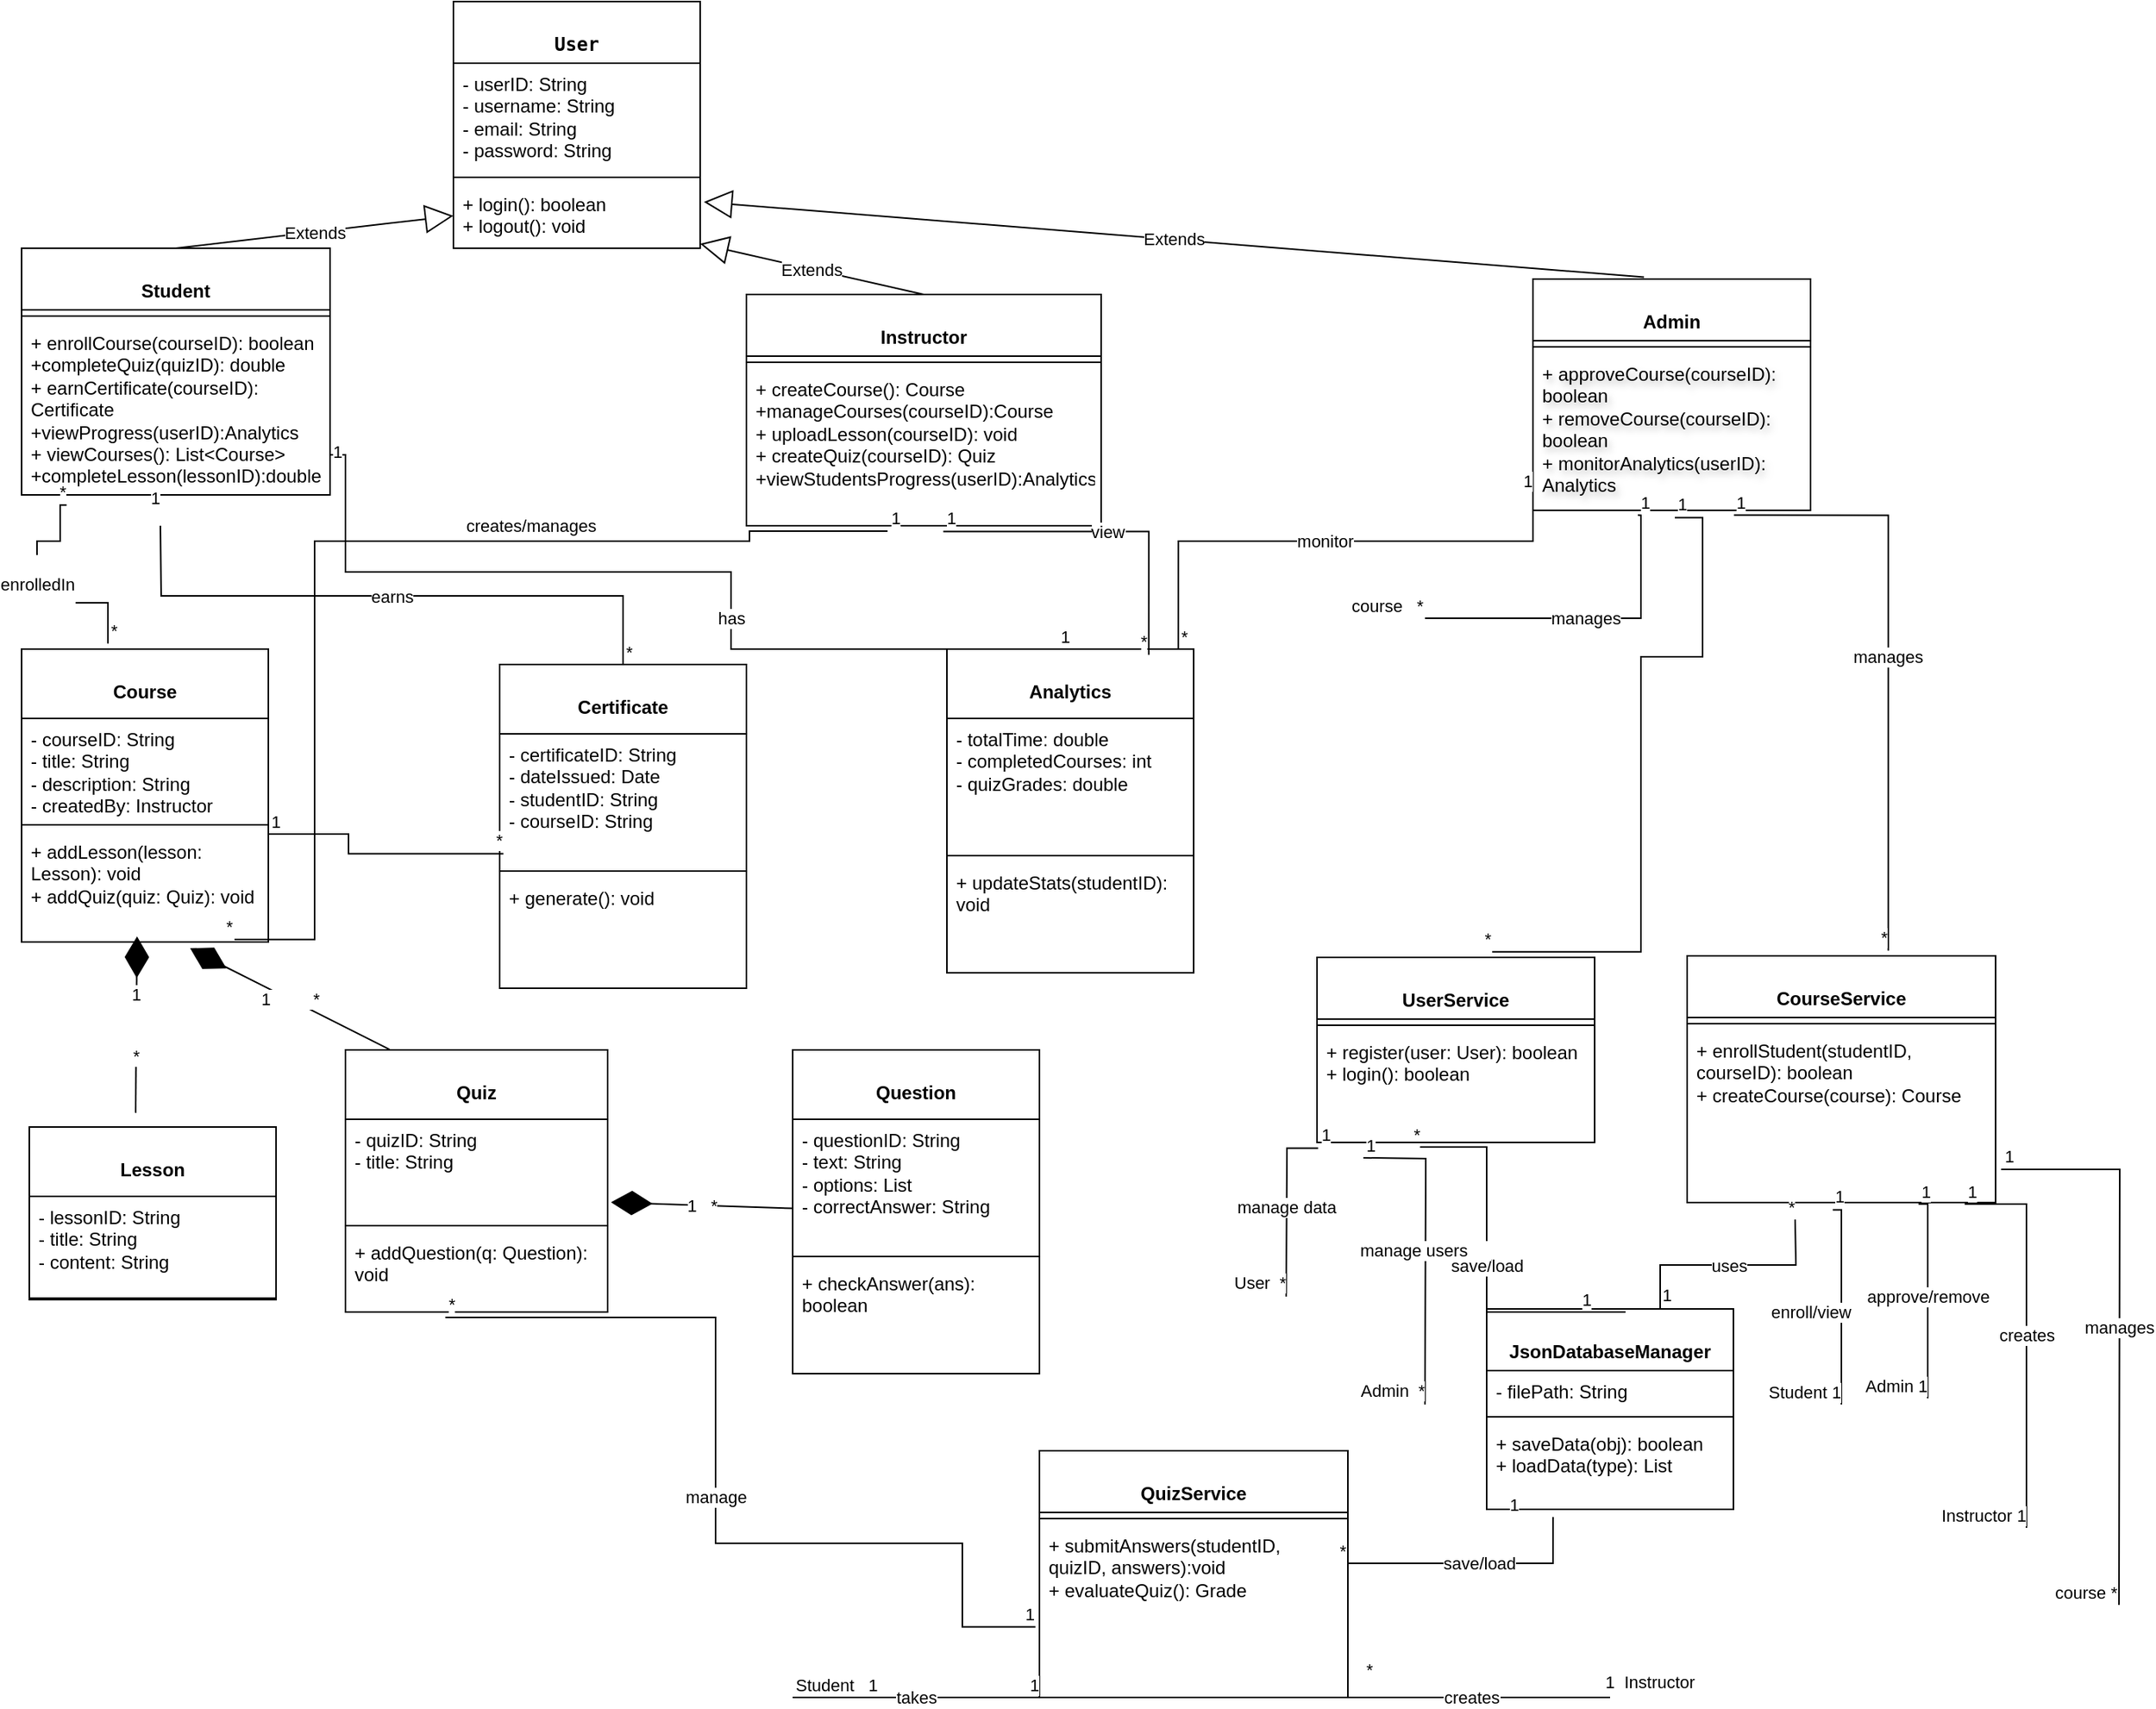 <mxfile version="28.2.8">
  <diagram name="Page-1" id="SUFtBZIPQR8RFvsKu8pR">
    <mxGraphModel dx="1273" dy="604" grid="1" gridSize="10" guides="1" tooltips="1" connect="1" arrows="1" fold="1" page="1" pageScale="1" pageWidth="850" pageHeight="1100" math="0" shadow="0">
      <root>
        <mxCell id="0" />
        <mxCell id="1" parent="0" />
        <mxCell id="BEhyHOdjvrXROv775JFh-1" value="&#xa; &lt;code data-end=&quot;900&quot; data-start=&quot;894&quot;&gt;User&lt;/code&gt;&#xa;&#xa;" style="swimlane;fontStyle=1;align=center;verticalAlign=top;childLayout=stackLayout;horizontal=1;startSize=40;horizontalStack=0;resizeParent=1;resizeParentMax=0;resizeLast=0;collapsible=1;marginBottom=0;whiteSpace=wrap;html=1;" parent="1" vertex="1">
          <mxGeometry x="310" width="160" height="160" as="geometry" />
        </mxCell>
        <mxCell id="BEhyHOdjvrXROv775JFh-2" value="- userID: String&#xa;- username: String&#xa;- email: String&#xa;- password: String" style="text;strokeColor=none;fillColor=none;align=left;verticalAlign=top;spacingLeft=4;spacingRight=4;overflow=hidden;rotatable=0;points=[[0,0.5],[1,0.5]];portConstraint=eastwest;whiteSpace=wrap;html=1;" parent="BEhyHOdjvrXROv775JFh-1" vertex="1">
          <mxGeometry y="40" width="160" height="70" as="geometry" />
        </mxCell>
        <mxCell id="BEhyHOdjvrXROv775JFh-3" value="" style="line;strokeWidth=1;fillColor=none;align=left;verticalAlign=middle;spacingTop=-1;spacingLeft=3;spacingRight=3;rotatable=0;labelPosition=right;points=[];portConstraint=eastwest;strokeColor=inherit;" parent="BEhyHOdjvrXROv775JFh-1" vertex="1">
          <mxGeometry y="110" width="160" height="8" as="geometry" />
        </mxCell>
        <mxCell id="BEhyHOdjvrXROv775JFh-4" value="+ login(): boolean&#xa;+ logout(): void" style="text;strokeColor=none;fillColor=none;align=left;verticalAlign=top;spacingLeft=4;spacingRight=4;overflow=hidden;rotatable=0;points=[[0,0.5],[1,0.5]];portConstraint=eastwest;whiteSpace=wrap;html=1;" parent="BEhyHOdjvrXROv775JFh-1" vertex="1">
          <mxGeometry y="118" width="160" height="42" as="geometry" />
        </mxCell>
        <mxCell id="BEhyHOdjvrXROv775JFh-5" value="&#xa;Student&#xa;&#xa;" style="swimlane;fontStyle=1;align=center;verticalAlign=top;childLayout=stackLayout;horizontal=1;startSize=40;horizontalStack=0;resizeParent=1;resizeParentMax=0;resizeLast=0;collapsible=1;marginBottom=0;whiteSpace=wrap;html=1;" parent="1" vertex="1">
          <mxGeometry x="30" y="160" width="200" height="160" as="geometry" />
        </mxCell>
        <mxCell id="BEhyHOdjvrXROv775JFh-7" value="" style="line;strokeWidth=1;fillColor=none;align=left;verticalAlign=middle;spacingTop=-1;spacingLeft=3;spacingRight=3;rotatable=0;labelPosition=right;points=[];portConstraint=eastwest;strokeColor=inherit;" parent="BEhyHOdjvrXROv775JFh-5" vertex="1">
          <mxGeometry y="40" width="200" height="8" as="geometry" />
        </mxCell>
        <mxCell id="BEhyHOdjvrXROv775JFh-8" value="+ enrollCourse(courseID): boolean&lt;br&gt;+completeQuiz(quizID):&amp;nbsp;double&lt;br&gt;+ earnCertificate(courseID): Certificate&lt;div&gt;+viewProgress(userID):Analytics&lt;/div&gt;&lt;div&gt;+ viewCourses(): List&amp;lt;Course&amp;gt;&lt;/div&gt;&lt;div&gt;+completeLesson(lessonID):double&lt;/div&gt;&lt;div&gt;&lt;br&gt;&lt;/div&gt;" style="text;strokeColor=none;fillColor=none;align=left;verticalAlign=top;spacingLeft=4;spacingRight=4;overflow=hidden;rotatable=0;points=[[0,0.5],[1,0.5]];portConstraint=eastwest;whiteSpace=wrap;html=1;" parent="BEhyHOdjvrXROv775JFh-5" vertex="1">
          <mxGeometry y="48" width="200" height="112" as="geometry" />
        </mxCell>
        <mxCell id="BEhyHOdjvrXROv775JFh-9" value="&#xa;Instructor&#xa;&#xa;" style="swimlane;fontStyle=1;align=center;verticalAlign=top;childLayout=stackLayout;horizontal=1;startSize=40;horizontalStack=0;resizeParent=1;resizeParentMax=0;resizeLast=0;collapsible=1;marginBottom=0;whiteSpace=wrap;html=1;" parent="1" vertex="1">
          <mxGeometry x="500" y="190" width="230" height="150" as="geometry" />
        </mxCell>
        <mxCell id="BEhyHOdjvrXROv775JFh-10" value="" style="line;strokeWidth=1;fillColor=none;align=left;verticalAlign=middle;spacingTop=-1;spacingLeft=3;spacingRight=3;rotatable=0;labelPosition=right;points=[];portConstraint=eastwest;strokeColor=inherit;" parent="BEhyHOdjvrXROv775JFh-9" vertex="1">
          <mxGeometry y="40" width="230" height="8" as="geometry" />
        </mxCell>
        <mxCell id="BEhyHOdjvrXROv775JFh-11" value="+ createCourse(): Course&lt;div&gt;+manageCourses(courseID):Course&lt;br&gt;+ uploadLesson(courseID): void&lt;br&gt;+ createQuiz(courseID): Quiz&lt;/div&gt;&lt;div&gt;+viewStudentsProgress(userID):Analytics&lt;/div&gt;" style="text;strokeColor=none;fillColor=none;align=left;verticalAlign=top;spacingLeft=4;spacingRight=4;overflow=hidden;rotatable=0;points=[[0,0.5],[1,0.5]];portConstraint=eastwest;whiteSpace=wrap;html=1;" parent="BEhyHOdjvrXROv775JFh-9" vertex="1">
          <mxGeometry y="48" width="230" height="102" as="geometry" />
        </mxCell>
        <mxCell id="BEhyHOdjvrXROv775JFh-12" value="&#xa;&lt;strong data-end=&quot;1748&quot; data-start=&quot;1739&quot;&gt;Admin&lt;/strong&gt; &#xa;&#xa;" style="swimlane;fontStyle=1;align=center;verticalAlign=top;childLayout=stackLayout;horizontal=1;startSize=40;horizontalStack=0;resizeParent=1;resizeParentMax=0;resizeLast=0;collapsible=1;marginBottom=0;whiteSpace=wrap;html=1;" parent="1" vertex="1">
          <mxGeometry x="1010" y="180" width="180" height="150" as="geometry" />
        </mxCell>
        <mxCell id="BEhyHOdjvrXROv775JFh-13" value="" style="line;strokeWidth=1;fillColor=none;align=left;verticalAlign=middle;spacingTop=-1;spacingLeft=3;spacingRight=3;rotatable=0;labelPosition=right;points=[];portConstraint=eastwest;strokeColor=inherit;" parent="BEhyHOdjvrXROv775JFh-12" vertex="1">
          <mxGeometry y="40" width="180" height="8" as="geometry" />
        </mxCell>
        <mxCell id="BEhyHOdjvrXROv775JFh-14" value="+ approveCourse(courseID): boolean&lt;br&gt;+ removeCourse(courseID): boolean&lt;br&gt;+ monitorAnalytics(userID): Analytics" style="text;strokeColor=none;fillColor=none;align=left;verticalAlign=top;spacingLeft=4;spacingRight=4;overflow=hidden;rotatable=0;points=[[0,0.5],[1,0.5]];portConstraint=eastwest;whiteSpace=wrap;html=1;textShadow=1;" parent="BEhyHOdjvrXROv775JFh-12" vertex="1">
          <mxGeometry y="48" width="180" height="102" as="geometry" />
        </mxCell>
        <mxCell id="BEhyHOdjvrXROv775JFh-18" value="Extends" style="endArrow=block;endSize=16;endFill=0;html=1;rounded=0;exitX=0.5;exitY=0;exitDx=0;exitDy=0;" parent="1" source="BEhyHOdjvrXROv775JFh-9" target="BEhyHOdjvrXROv775JFh-4" edge="1">
          <mxGeometry width="160" relative="1" as="geometry">
            <mxPoint x="350" y="160" as="sourcePoint" />
            <mxPoint x="510" y="160" as="targetPoint" />
          </mxGeometry>
        </mxCell>
        <mxCell id="BEhyHOdjvrXROv775JFh-19" value="Extends" style="endArrow=block;endSize=16;endFill=0;html=1;rounded=0;exitX=0.5;exitY=0;exitDx=0;exitDy=0;entryX=0;entryY=0.5;entryDx=0;entryDy=0;" parent="1" source="BEhyHOdjvrXROv775JFh-5" target="BEhyHOdjvrXROv775JFh-4" edge="1">
          <mxGeometry width="160" relative="1" as="geometry">
            <mxPoint x="300" y="160" as="sourcePoint" />
            <mxPoint x="510" y="160" as="targetPoint" />
          </mxGeometry>
        </mxCell>
        <mxCell id="BEhyHOdjvrXROv775JFh-20" value="Extends" style="endArrow=block;endSize=16;endFill=0;html=1;rounded=0;exitX=0.4;exitY=-0.008;exitDx=0;exitDy=0;entryX=1.015;entryY=0.286;entryDx=0;entryDy=0;exitPerimeter=0;entryPerimeter=0;" parent="1" source="BEhyHOdjvrXROv775JFh-12" target="BEhyHOdjvrXROv775JFh-4" edge="1">
          <mxGeometry width="160" relative="1" as="geometry">
            <mxPoint x="620" y="141" as="sourcePoint" />
            <mxPoint x="820" y="80" as="targetPoint" />
          </mxGeometry>
        </mxCell>
        <mxCell id="duNM0amBd0lUPRHlCmIs-1" value="&#xa;Course&#xa;&#xa;" style="swimlane;fontStyle=1;align=center;verticalAlign=top;childLayout=stackLayout;horizontal=1;startSize=45;horizontalStack=0;resizeParent=1;resizeParentMax=0;resizeLast=0;collapsible=1;marginBottom=0;whiteSpace=wrap;html=1;" parent="1" vertex="1">
          <mxGeometry x="30" y="420" width="160" height="190" as="geometry" />
        </mxCell>
        <mxCell id="duNM0amBd0lUPRHlCmIs-2" value="- courseID: String&#xa;- title: String&#xa;- description: String&#xa;- createdBy: Instructor" style="text;strokeColor=none;fillColor=none;align=left;verticalAlign=top;spacingLeft=4;spacingRight=4;overflow=hidden;rotatable=0;points=[[0,0.5],[1,0.5]];portConstraint=eastwest;whiteSpace=wrap;html=1;" parent="duNM0amBd0lUPRHlCmIs-1" vertex="1">
          <mxGeometry y="45" width="160" height="65" as="geometry" />
        </mxCell>
        <mxCell id="duNM0amBd0lUPRHlCmIs-3" value="" style="line;strokeWidth=1;fillColor=none;align=left;verticalAlign=middle;spacingTop=-1;spacingLeft=3;spacingRight=3;rotatable=0;labelPosition=right;points=[];portConstraint=eastwest;strokeColor=inherit;" parent="duNM0amBd0lUPRHlCmIs-1" vertex="1">
          <mxGeometry y="110" width="160" height="8" as="geometry" />
        </mxCell>
        <mxCell id="duNM0amBd0lUPRHlCmIs-4" value="+ addLesson(lesson: Lesson): void&#xa;+ addQuiz(quiz: Quiz): void" style="text;strokeColor=none;fillColor=none;align=left;verticalAlign=top;spacingLeft=4;spacingRight=4;overflow=hidden;rotatable=0;points=[[0,0.5],[1,0.5]];portConstraint=eastwest;whiteSpace=wrap;html=1;" parent="duNM0amBd0lUPRHlCmIs-1" vertex="1">
          <mxGeometry y="118" width="160" height="72" as="geometry" />
        </mxCell>
        <mxCell id="duNM0amBd0lUPRHlCmIs-5" value="&#xa;Lesson&#xa;&#xa;" style="swimlane;fontStyle=1;align=center;verticalAlign=top;childLayout=stackLayout;horizontal=1;startSize=45;horizontalStack=0;resizeParent=1;resizeParentMax=0;resizeLast=0;collapsible=1;marginBottom=0;whiteSpace=wrap;html=1;" parent="1" vertex="1">
          <mxGeometry x="35" y="730" width="160" height="112" as="geometry" />
        </mxCell>
        <mxCell id="duNM0amBd0lUPRHlCmIs-6" value="- lessonID: String&#xa;- title: String&#xa;- content: String" style="text;strokeColor=none;fillColor=none;align=left;verticalAlign=top;spacingLeft=4;spacingRight=4;overflow=hidden;rotatable=0;points=[[0,0.5],[1,0.5]];portConstraint=eastwest;whiteSpace=wrap;html=1;" parent="duNM0amBd0lUPRHlCmIs-5" vertex="1">
          <mxGeometry y="45" width="160" height="65" as="geometry" />
        </mxCell>
        <mxCell id="duNM0amBd0lUPRHlCmIs-7" value="" style="line;strokeWidth=1;fillColor=none;align=left;verticalAlign=middle;spacingTop=-1;spacingLeft=3;spacingRight=3;rotatable=0;labelPosition=right;points=[];portConstraint=eastwest;strokeColor=inherit;" parent="duNM0amBd0lUPRHlCmIs-5" vertex="1">
          <mxGeometry y="110" width="160" height="2" as="geometry" />
        </mxCell>
        <mxCell id="duNM0amBd0lUPRHlCmIs-9" value="&#xa;Quiz&#xa;&#xa;" style="swimlane;fontStyle=1;align=center;verticalAlign=top;childLayout=stackLayout;horizontal=1;startSize=45;horizontalStack=0;resizeParent=1;resizeParentMax=0;resizeLast=0;collapsible=1;marginBottom=0;whiteSpace=wrap;html=1;" parent="1" vertex="1">
          <mxGeometry x="240" y="680" width="170" height="170" as="geometry" />
        </mxCell>
        <mxCell id="duNM0amBd0lUPRHlCmIs-10" value="- quizID: String&#xa;- title: String" style="text;strokeColor=none;fillColor=none;align=left;verticalAlign=top;spacingLeft=4;spacingRight=4;overflow=hidden;rotatable=0;points=[[0,0.5],[1,0.5]];portConstraint=eastwest;whiteSpace=wrap;html=1;" parent="duNM0amBd0lUPRHlCmIs-9" vertex="1">
          <mxGeometry y="45" width="170" height="65" as="geometry" />
        </mxCell>
        <mxCell id="duNM0amBd0lUPRHlCmIs-11" value="" style="line;strokeWidth=1;fillColor=none;align=left;verticalAlign=middle;spacingTop=-1;spacingLeft=3;spacingRight=3;rotatable=0;labelPosition=right;points=[];portConstraint=eastwest;strokeColor=inherit;" parent="duNM0amBd0lUPRHlCmIs-9" vertex="1">
          <mxGeometry y="110" width="170" height="8" as="geometry" />
        </mxCell>
        <mxCell id="duNM0amBd0lUPRHlCmIs-12" value="+ addQuestion(q: Question): void" style="text;strokeColor=none;fillColor=none;align=left;verticalAlign=top;spacingLeft=4;spacingRight=4;overflow=hidden;rotatable=0;points=[[0,0.5],[1,0.5]];portConstraint=eastwest;whiteSpace=wrap;html=1;" parent="duNM0amBd0lUPRHlCmIs-9" vertex="1">
          <mxGeometry y="118" width="170" height="52" as="geometry" />
        </mxCell>
        <mxCell id="duNM0amBd0lUPRHlCmIs-13" value="&#xa;Question&#xa;&#xa;" style="swimlane;fontStyle=1;align=center;verticalAlign=top;childLayout=stackLayout;horizontal=1;startSize=45;horizontalStack=0;resizeParent=1;resizeParentMax=0;resizeLast=0;collapsible=1;marginBottom=0;whiteSpace=wrap;html=1;" parent="1" vertex="1">
          <mxGeometry x="530" y="680" width="160" height="210" as="geometry" />
        </mxCell>
        <mxCell id="duNM0amBd0lUPRHlCmIs-14" value="- questionID: String&#xa;- text: String&#xa;- options: List&lt;String&gt;&#xa;- correctAnswer: String" style="text;strokeColor=none;fillColor=none;align=left;verticalAlign=top;spacingLeft=4;spacingRight=4;overflow=hidden;rotatable=0;points=[[0,0.5],[1,0.5]];portConstraint=eastwest;whiteSpace=wrap;html=1;" parent="duNM0amBd0lUPRHlCmIs-13" vertex="1">
          <mxGeometry y="45" width="160" height="85" as="geometry" />
        </mxCell>
        <mxCell id="duNM0amBd0lUPRHlCmIs-15" value="" style="line;strokeWidth=1;fillColor=none;align=left;verticalAlign=middle;spacingTop=-1;spacingLeft=3;spacingRight=3;rotatable=0;labelPosition=right;points=[];portConstraint=eastwest;strokeColor=inherit;" parent="duNM0amBd0lUPRHlCmIs-13" vertex="1">
          <mxGeometry y="130" width="160" height="8" as="geometry" />
        </mxCell>
        <mxCell id="duNM0amBd0lUPRHlCmIs-16" value="+ checkAnswer(ans): boolean" style="text;strokeColor=none;fillColor=none;align=left;verticalAlign=top;spacingLeft=4;spacingRight=4;overflow=hidden;rotatable=0;points=[[0,0.5],[1,0.5]];portConstraint=eastwest;whiteSpace=wrap;html=1;" parent="duNM0amBd0lUPRHlCmIs-13" vertex="1">
          <mxGeometry y="138" width="160" height="72" as="geometry" />
        </mxCell>
        <mxCell id="duNM0amBd0lUPRHlCmIs-17" value="&#xa;Certificate&#xa;&#xa;" style="swimlane;fontStyle=1;align=center;verticalAlign=top;childLayout=stackLayout;horizontal=1;startSize=45;horizontalStack=0;resizeParent=1;resizeParentMax=0;resizeLast=0;collapsible=1;marginBottom=0;whiteSpace=wrap;html=1;" parent="1" vertex="1">
          <mxGeometry x="340" y="430" width="160" height="210" as="geometry" />
        </mxCell>
        <mxCell id="duNM0amBd0lUPRHlCmIs-18" value="- certificateID: String&#xa;- dateIssued: Date&#xa;- studentID: String&#xa;- courseID: String" style="text;strokeColor=none;fillColor=none;align=left;verticalAlign=top;spacingLeft=4;spacingRight=4;overflow=hidden;rotatable=0;points=[[0,0.5],[1,0.5]];portConstraint=eastwest;whiteSpace=wrap;html=1;" parent="duNM0amBd0lUPRHlCmIs-17" vertex="1">
          <mxGeometry y="45" width="160" height="85" as="geometry" />
        </mxCell>
        <mxCell id="duNM0amBd0lUPRHlCmIs-19" value="" style="line;strokeWidth=1;fillColor=none;align=left;verticalAlign=middle;spacingTop=-1;spacingLeft=3;spacingRight=3;rotatable=0;labelPosition=right;points=[];portConstraint=eastwest;strokeColor=inherit;" parent="duNM0amBd0lUPRHlCmIs-17" vertex="1">
          <mxGeometry y="130" width="160" height="8" as="geometry" />
        </mxCell>
        <mxCell id="duNM0amBd0lUPRHlCmIs-20" value="+ generate(): void" style="text;strokeColor=none;fillColor=none;align=left;verticalAlign=top;spacingLeft=4;spacingRight=4;overflow=hidden;rotatable=0;points=[[0,0.5],[1,0.5]];portConstraint=eastwest;whiteSpace=wrap;html=1;" parent="duNM0amBd0lUPRHlCmIs-17" vertex="1">
          <mxGeometry y="138" width="160" height="72" as="geometry" />
        </mxCell>
        <mxCell id="duNM0amBd0lUPRHlCmIs-21" value="&#xa;Analytics&#xa;&#xa;" style="swimlane;fontStyle=1;align=center;verticalAlign=top;childLayout=stackLayout;horizontal=1;startSize=45;horizontalStack=0;resizeParent=1;resizeParentMax=0;resizeLast=0;collapsible=1;marginBottom=0;whiteSpace=wrap;html=1;" parent="1" vertex="1">
          <mxGeometry x="630" y="420" width="160" height="210" as="geometry" />
        </mxCell>
        <mxCell id="duNM0amBd0lUPRHlCmIs-22" value="- totalTime: double&lt;br&gt;- completedCourses: int&lt;br&gt;- quizGrades: double&lt;div&gt;&lt;br&gt;&lt;/div&gt;" style="text;strokeColor=none;fillColor=none;align=left;verticalAlign=top;spacingLeft=4;spacingRight=4;overflow=hidden;rotatable=0;points=[[0,0.5],[1,0.5]];portConstraint=eastwest;whiteSpace=wrap;html=1;" parent="duNM0amBd0lUPRHlCmIs-21" vertex="1">
          <mxGeometry y="45" width="160" height="85" as="geometry" />
        </mxCell>
        <mxCell id="duNM0amBd0lUPRHlCmIs-23" value="" style="line;strokeWidth=1;fillColor=none;align=left;verticalAlign=middle;spacingTop=-1;spacingLeft=3;spacingRight=3;rotatable=0;labelPosition=right;points=[];portConstraint=eastwest;strokeColor=inherit;" parent="duNM0amBd0lUPRHlCmIs-21" vertex="1">
          <mxGeometry y="130" width="160" height="8" as="geometry" />
        </mxCell>
        <mxCell id="duNM0amBd0lUPRHlCmIs-24" value="&lt;div&gt;+ updateStats(studentID): void&lt;/div&gt;&lt;div&gt;&lt;br&gt;&lt;/div&gt;" style="text;strokeColor=none;fillColor=none;align=left;verticalAlign=top;spacingLeft=4;spacingRight=4;overflow=hidden;rotatable=0;points=[[0,0.5],[1,0.5]];portConstraint=eastwest;whiteSpace=wrap;html=1;" parent="duNM0amBd0lUPRHlCmIs-21" vertex="1">
          <mxGeometry y="138" width="160" height="72" as="geometry" />
        </mxCell>
        <mxCell id="duNM0amBd0lUPRHlCmIs-25" value="&#xa;enrolledIn&#xa;&#xa;" style="endArrow=none;html=1;edgeStyle=orthogonalEdgeStyle;rounded=0;exitX=0.35;exitY=-0.019;exitDx=0;exitDy=0;exitPerimeter=0;entryX=0.146;entryY=1.059;entryDx=0;entryDy=0;entryPerimeter=0;" parent="1" source="duNM0amBd0lUPRHlCmIs-1" target="BEhyHOdjvrXROv775JFh-8" edge="1">
          <mxGeometry relative="1" as="geometry">
            <mxPoint x="80" y="380" as="sourcePoint" />
            <mxPoint x="90" y="350" as="targetPoint" />
            <Array as="points">
              <mxPoint x="86" y="390" />
              <mxPoint x="40" y="390" />
              <mxPoint x="40" y="350" />
              <mxPoint x="55" y="350" />
            </Array>
          </mxGeometry>
        </mxCell>
        <mxCell id="duNM0amBd0lUPRHlCmIs-26" value="*" style="edgeLabel;resizable=0;html=1;align=left;verticalAlign=bottom;" parent="duNM0amBd0lUPRHlCmIs-25" connectable="0" vertex="1">
          <mxGeometry x="-1" relative="1" as="geometry" />
        </mxCell>
        <mxCell id="duNM0amBd0lUPRHlCmIs-27" value="*" style="edgeLabel;resizable=0;html=1;align=right;verticalAlign=bottom;" parent="duNM0amBd0lUPRHlCmIs-25" connectable="0" vertex="1">
          <mxGeometry x="1" relative="1" as="geometry" />
        </mxCell>
        <mxCell id="duNM0amBd0lUPRHlCmIs-28" value="earns" style="endArrow=none;html=1;edgeStyle=orthogonalEdgeStyle;rounded=0;exitX=0.5;exitY=0;exitDx=0;exitDy=0;" parent="1" source="duNM0amBd0lUPRHlCmIs-17" edge="1">
          <mxGeometry relative="1" as="geometry">
            <mxPoint x="280" y="400" as="sourcePoint" />
            <mxPoint x="120" y="340" as="targetPoint" />
          </mxGeometry>
        </mxCell>
        <mxCell id="duNM0amBd0lUPRHlCmIs-29" value="*" style="edgeLabel;resizable=0;html=1;align=left;verticalAlign=bottom;" parent="duNM0amBd0lUPRHlCmIs-28" connectable="0" vertex="1">
          <mxGeometry x="-1" relative="1" as="geometry" />
        </mxCell>
        <mxCell id="duNM0amBd0lUPRHlCmIs-30" value="1" style="edgeLabel;resizable=0;html=1;align=right;verticalAlign=bottom;" parent="duNM0amBd0lUPRHlCmIs-28" connectable="0" vertex="1">
          <mxGeometry x="1" relative="1" as="geometry">
            <mxPoint y="-10" as="offset" />
          </mxGeometry>
        </mxCell>
        <mxCell id="duNM0amBd0lUPRHlCmIs-31" value="has" style="endArrow=none;html=1;edgeStyle=orthogonalEdgeStyle;rounded=0;exitX=1;exitY=0.5;exitDx=0;exitDy=0;entryX=0.5;entryY=0;entryDx=0;entryDy=0;" parent="1" source="BEhyHOdjvrXROv775JFh-8" target="duNM0amBd0lUPRHlCmIs-21" edge="1">
          <mxGeometry x="0.246" relative="1" as="geometry">
            <mxPoint x="450" y="390" as="sourcePoint" />
            <mxPoint x="590" y="430" as="targetPoint" />
            <Array as="points">
              <mxPoint x="240" y="294" />
              <mxPoint x="240" y="370" />
              <mxPoint x="490" y="370" />
              <mxPoint x="490" y="420" />
            </Array>
            <mxPoint as="offset" />
          </mxGeometry>
        </mxCell>
        <mxCell id="duNM0amBd0lUPRHlCmIs-32" value="1" style="edgeLabel;resizable=0;html=1;align=left;verticalAlign=bottom;" parent="duNM0amBd0lUPRHlCmIs-31" connectable="0" vertex="1">
          <mxGeometry x="-1" relative="1" as="geometry">
            <mxPoint y="36" as="offset" />
          </mxGeometry>
        </mxCell>
        <mxCell id="duNM0amBd0lUPRHlCmIs-33" value="1" style="edgeLabel;resizable=0;html=1;align=right;verticalAlign=bottom;" parent="duNM0amBd0lUPRHlCmIs-31" connectable="0" vertex="1">
          <mxGeometry x="1" relative="1" as="geometry" />
        </mxCell>
        <mxCell id="duNM0amBd0lUPRHlCmIs-34" value="" style="endArrow=none;html=1;edgeStyle=orthogonalEdgeStyle;rounded=0;entryX=0.015;entryY=0.915;entryDx=0;entryDy=0;entryPerimeter=0;" parent="1" target="duNM0amBd0lUPRHlCmIs-18" edge="1">
          <mxGeometry relative="1" as="geometry">
            <mxPoint x="190" y="540" as="sourcePoint" />
            <mxPoint x="220" y="540" as="targetPoint" />
            <Array as="points">
              <mxPoint x="242" y="540" />
            </Array>
          </mxGeometry>
        </mxCell>
        <mxCell id="duNM0amBd0lUPRHlCmIs-35" value="1" style="edgeLabel;resizable=0;html=1;align=left;verticalAlign=bottom;" parent="duNM0amBd0lUPRHlCmIs-34" connectable="0" vertex="1">
          <mxGeometry x="-1" relative="1" as="geometry" />
        </mxCell>
        <mxCell id="duNM0amBd0lUPRHlCmIs-36" value="*" style="edgeLabel;resizable=0;html=1;align=right;verticalAlign=bottom;" parent="duNM0amBd0lUPRHlCmIs-34" connectable="0" vertex="1">
          <mxGeometry x="1" relative="1" as="geometry" />
        </mxCell>
        <mxCell id="duNM0amBd0lUPRHlCmIs-37" value="creates/manages" style="endArrow=none;html=1;edgeStyle=orthogonalEdgeStyle;rounded=0;exitX=0.398;exitY=1.034;exitDx=0;exitDy=0;exitPerimeter=0;entryX=0.863;entryY=0.978;entryDx=0;entryDy=0;entryPerimeter=0;" parent="1" source="BEhyHOdjvrXROv775JFh-11" target="duNM0amBd0lUPRHlCmIs-4" edge="1">
          <mxGeometry x="-0.308" y="-10" relative="1" as="geometry">
            <mxPoint x="450" y="410" as="sourcePoint" />
            <mxPoint x="150" y="620" as="targetPoint" />
            <Array as="points">
              <mxPoint x="502" y="350" />
              <mxPoint x="220" y="350" />
              <mxPoint x="220" y="608" />
            </Array>
            <mxPoint as="offset" />
          </mxGeometry>
        </mxCell>
        <mxCell id="duNM0amBd0lUPRHlCmIs-38" value="1" style="edgeLabel;resizable=0;html=1;align=left;verticalAlign=bottom;" parent="duNM0amBd0lUPRHlCmIs-37" connectable="0" vertex="1">
          <mxGeometry x="-1" relative="1" as="geometry" />
        </mxCell>
        <mxCell id="duNM0amBd0lUPRHlCmIs-39" value="*" style="edgeLabel;resizable=0;html=1;align=right;verticalAlign=bottom;" parent="duNM0amBd0lUPRHlCmIs-37" connectable="0" vertex="1">
          <mxGeometry x="1" relative="1" as="geometry" />
        </mxCell>
        <mxCell id="duNM0amBd0lUPRHlCmIs-46" value="1&lt;div&gt;&lt;br&gt;&lt;/div&gt;&lt;div&gt;&lt;br&gt;&lt;/div&gt;&lt;div&gt;*&lt;/div&gt;" style="endArrow=diamondThin;endFill=1;endSize=24;html=1;rounded=0;exitX=0.431;exitY=-0.027;exitDx=0;exitDy=0;exitPerimeter=0;entryX=0.468;entryY=1.033;entryDx=0;entryDy=0;entryPerimeter=0;" parent="1" edge="1">
          <mxGeometry width="160" relative="1" as="geometry">
            <mxPoint x="103.96" y="720.814" as="sourcePoint" />
            <mxPoint x="104.88" y="606.376" as="targetPoint" />
          </mxGeometry>
        </mxCell>
        <mxCell id="duNM0amBd0lUPRHlCmIs-47" value="1&amp;nbsp; &amp;nbsp; &amp;nbsp; &amp;nbsp; &amp;nbsp;*" style="endArrow=diamondThin;endFill=1;endSize=24;html=1;rounded=0;exitX=0.168;exitY=-0.002;exitDx=0;exitDy=0;exitPerimeter=0;entryX=0.683;entryY=1.056;entryDx=0;entryDy=0;entryPerimeter=0;" parent="1" source="duNM0amBd0lUPRHlCmIs-9" target="duNM0amBd0lUPRHlCmIs-4" edge="1">
          <mxGeometry width="160" relative="1" as="geometry">
            <mxPoint x="200" y="685" as="sourcePoint" />
            <mxPoint x="140" y="620" as="targetPoint" />
            <Array as="points">
              <mxPoint x="150" y="620" />
            </Array>
          </mxGeometry>
        </mxCell>
        <mxCell id="duNM0amBd0lUPRHlCmIs-48" value="1&amp;nbsp; &amp;nbsp;*" style="endArrow=diamondThin;endFill=1;endSize=24;html=1;rounded=0;exitX=-0.002;exitY=0.68;exitDx=0;exitDy=0;exitPerimeter=0;entryX=1.013;entryY=0.828;entryDx=0;entryDy=0;entryPerimeter=0;" parent="1" source="duNM0amBd0lUPRHlCmIs-14" target="duNM0amBd0lUPRHlCmIs-10" edge="1">
          <mxGeometry width="160" relative="1" as="geometry">
            <mxPoint x="548" y="786" as="sourcePoint" />
            <mxPoint x="430" y="720" as="targetPoint" />
            <Array as="points" />
          </mxGeometry>
        </mxCell>
        <mxCell id="duNM0amBd0lUPRHlCmIs-50" value="&#xa;JsonDatabaseManager&#xa;&#xa;" style="swimlane;fontStyle=1;align=center;verticalAlign=top;childLayout=stackLayout;horizontal=1;startSize=40;horizontalStack=0;resizeParent=1;resizeParentMax=0;resizeLast=0;collapsible=1;marginBottom=0;whiteSpace=wrap;html=1;" parent="1" vertex="1">
          <mxGeometry x="980" y="848" width="160" height="130" as="geometry" />
        </mxCell>
        <mxCell id="duNM0amBd0lUPRHlCmIs-99" value="save/load" style="endArrow=none;html=1;edgeStyle=orthogonalEdgeStyle;rounded=0;entryX=0.371;entryY=1.042;entryDx=0;entryDy=0;entryPerimeter=0;" parent="duNM0amBd0lUPRHlCmIs-50" target="duNM0amBd0lUPRHlCmIs-57" edge="1">
          <mxGeometry relative="1" as="geometry">
            <mxPoint x="90" y="2" as="sourcePoint" />
            <mxPoint x="250" y="2" as="targetPoint" />
            <Array as="points">
              <mxPoint y="2" />
              <mxPoint y="-105" />
            </Array>
          </mxGeometry>
        </mxCell>
        <mxCell id="duNM0amBd0lUPRHlCmIs-100" value="1" style="edgeLabel;resizable=0;html=1;align=left;verticalAlign=bottom;" parent="duNM0amBd0lUPRHlCmIs-99" connectable="0" vertex="1">
          <mxGeometry x="-1" relative="1" as="geometry">
            <mxPoint x="-30" as="offset" />
          </mxGeometry>
        </mxCell>
        <mxCell id="duNM0amBd0lUPRHlCmIs-101" value="*" style="edgeLabel;resizable=0;html=1;align=right;verticalAlign=bottom;" parent="duNM0amBd0lUPRHlCmIs-99" connectable="0" vertex="1">
          <mxGeometry x="1" relative="1" as="geometry" />
        </mxCell>
        <mxCell id="duNM0amBd0lUPRHlCmIs-51" value="- filePath: String" style="text;strokeColor=none;fillColor=none;align=left;verticalAlign=top;spacingLeft=4;spacingRight=4;overflow=hidden;rotatable=0;points=[[0,0.5],[1,0.5]];portConstraint=eastwest;whiteSpace=wrap;html=1;" parent="duNM0amBd0lUPRHlCmIs-50" vertex="1">
          <mxGeometry y="40" width="160" height="26" as="geometry" />
        </mxCell>
        <mxCell id="duNM0amBd0lUPRHlCmIs-52" value="" style="line;strokeWidth=1;fillColor=none;align=left;verticalAlign=middle;spacingTop=-1;spacingLeft=3;spacingRight=3;rotatable=0;labelPosition=right;points=[];portConstraint=eastwest;strokeColor=inherit;" parent="duNM0amBd0lUPRHlCmIs-50" vertex="1">
          <mxGeometry y="66" width="160" height="8" as="geometry" />
        </mxCell>
        <mxCell id="duNM0amBd0lUPRHlCmIs-53" value="+ saveData(obj): boolean&#xa;+ loadData(type): List" style="text;strokeColor=none;fillColor=none;align=left;verticalAlign=top;spacingLeft=4;spacingRight=4;overflow=hidden;rotatable=0;points=[[0,0.5],[1,0.5]];portConstraint=eastwest;whiteSpace=wrap;html=1;" parent="duNM0amBd0lUPRHlCmIs-50" vertex="1">
          <mxGeometry y="74" width="160" height="56" as="geometry" />
        </mxCell>
        <mxCell id="duNM0amBd0lUPRHlCmIs-54" value="&#xa;UserService&#xa;&#xa;" style="swimlane;fontStyle=1;align=center;verticalAlign=top;childLayout=stackLayout;horizontal=1;startSize=40;horizontalStack=0;resizeParent=1;resizeParentMax=0;resizeLast=0;collapsible=1;marginBottom=0;whiteSpace=wrap;html=1;" parent="1" vertex="1">
          <mxGeometry x="870" y="620" width="180" height="120" as="geometry" />
        </mxCell>
        <mxCell id="duNM0amBd0lUPRHlCmIs-56" value="" style="line;strokeWidth=1;fillColor=none;align=left;verticalAlign=middle;spacingTop=-1;spacingLeft=3;spacingRight=3;rotatable=0;labelPosition=right;points=[];portConstraint=eastwest;strokeColor=inherit;" parent="duNM0amBd0lUPRHlCmIs-54" vertex="1">
          <mxGeometry y="40" width="180" height="8" as="geometry" />
        </mxCell>
        <mxCell id="duNM0amBd0lUPRHlCmIs-57" value="+ register(user: User): boolean&lt;br&gt;+ login(): boolean" style="text;strokeColor=none;fillColor=none;align=left;verticalAlign=top;spacingLeft=4;spacingRight=4;overflow=hidden;rotatable=0;points=[[0,0.5],[1,0.5]];portConstraint=eastwest;whiteSpace=wrap;html=1;" parent="duNM0amBd0lUPRHlCmIs-54" vertex="1">
          <mxGeometry y="48" width="180" height="72" as="geometry" />
        </mxCell>
        <mxCell id="duNM0amBd0lUPRHlCmIs-58" value="&#xa;CourseService&#xa;&#xa;" style="swimlane;fontStyle=1;align=center;verticalAlign=top;childLayout=stackLayout;horizontal=1;startSize=40;horizontalStack=0;resizeParent=1;resizeParentMax=0;resizeLast=0;collapsible=1;marginBottom=0;whiteSpace=wrap;html=1;" parent="1" vertex="1">
          <mxGeometry x="1110" y="619" width="200" height="160" as="geometry" />
        </mxCell>
        <mxCell id="duNM0amBd0lUPRHlCmIs-60" value="" style="line;strokeWidth=1;fillColor=none;align=left;verticalAlign=middle;spacingTop=-1;spacingLeft=3;spacingRight=3;rotatable=0;labelPosition=right;points=[];portConstraint=eastwest;strokeColor=inherit;" parent="duNM0amBd0lUPRHlCmIs-58" vertex="1">
          <mxGeometry y="40" width="200" height="8" as="geometry" />
        </mxCell>
        <mxCell id="duNM0amBd0lUPRHlCmIs-61" value="&lt;div&gt;+ enrollStudent(studentID, courseID): boolean&lt;/div&gt;&lt;div&gt;+ createCourse(course): Course&lt;/div&gt;&lt;div&gt;&lt;br&gt;&lt;/div&gt;" style="text;strokeColor=none;fillColor=none;align=left;verticalAlign=top;spacingLeft=4;spacingRight=4;overflow=hidden;rotatable=0;points=[[0,0.5],[1,0.5]];portConstraint=eastwest;whiteSpace=wrap;html=1;" parent="duNM0amBd0lUPRHlCmIs-58" vertex="1">
          <mxGeometry y="48" width="200" height="112" as="geometry" />
        </mxCell>
        <mxCell id="duNM0amBd0lUPRHlCmIs-62" value="manages" style="endArrow=none;html=1;edgeStyle=orthogonalEdgeStyle;rounded=0;exitX=0.378;exitY=1.031;exitDx=0;exitDy=0;exitPerimeter=0;" parent="1" source="BEhyHOdjvrXROv775JFh-14" edge="1">
          <mxGeometry relative="1" as="geometry">
            <mxPoint x="1010" y="390" as="sourcePoint" />
            <mxPoint x="940" y="400" as="targetPoint" />
            <Array as="points">
              <mxPoint x="1080" y="333" />
              <mxPoint x="1080" y="400" />
            </Array>
          </mxGeometry>
        </mxCell>
        <mxCell id="duNM0amBd0lUPRHlCmIs-63" value="1" style="edgeLabel;resizable=0;html=1;align=left;verticalAlign=bottom;" parent="duNM0amBd0lUPRHlCmIs-62" connectable="0" vertex="1">
          <mxGeometry x="-1" relative="1" as="geometry" />
        </mxCell>
        <mxCell id="duNM0amBd0lUPRHlCmIs-64" value="course&amp;nbsp; &amp;nbsp;*" style="edgeLabel;resizable=0;html=1;align=right;verticalAlign=bottom;" parent="duNM0amBd0lUPRHlCmIs-62" connectable="0" vertex="1">
          <mxGeometry x="1" relative="1" as="geometry" />
        </mxCell>
        <mxCell id="duNM0amBd0lUPRHlCmIs-71" value="manages" style="endArrow=none;html=1;edgeStyle=orthogonalEdgeStyle;rounded=0;exitX=0.724;exitY=1.031;exitDx=0;exitDy=0;exitPerimeter=0;entryX=0.652;entryY=-0.021;entryDx=0;entryDy=0;entryPerimeter=0;" parent="1" source="BEhyHOdjvrXROv775JFh-14" target="duNM0amBd0lUPRHlCmIs-58" edge="1">
          <mxGeometry relative="1" as="geometry">
            <mxPoint x="1150" y="490" as="sourcePoint" />
            <mxPoint x="1310" y="490" as="targetPoint" />
          </mxGeometry>
        </mxCell>
        <mxCell id="duNM0amBd0lUPRHlCmIs-72" value="1" style="edgeLabel;resizable=0;html=1;align=left;verticalAlign=bottom;" parent="duNM0amBd0lUPRHlCmIs-71" connectable="0" vertex="1">
          <mxGeometry x="-1" relative="1" as="geometry" />
        </mxCell>
        <mxCell id="duNM0amBd0lUPRHlCmIs-73" value="*" style="edgeLabel;resizable=0;html=1;align=right;verticalAlign=bottom;" parent="duNM0amBd0lUPRHlCmIs-71" connectable="0" vertex="1">
          <mxGeometry x="1" relative="1" as="geometry" />
        </mxCell>
        <mxCell id="duNM0amBd0lUPRHlCmIs-77" value="" style="endArrow=none;html=1;edgeStyle=orthogonalEdgeStyle;rounded=0;exitX=0.511;exitY=1.047;exitDx=0;exitDy=0;exitPerimeter=0;entryX=0.631;entryY=-0.03;entryDx=0;entryDy=0;entryPerimeter=0;" parent="1" source="BEhyHOdjvrXROv775JFh-14" target="duNM0amBd0lUPRHlCmIs-54" edge="1">
          <mxGeometry relative="1" as="geometry">
            <mxPoint x="980" y="520" as="sourcePoint" />
            <mxPoint x="1140" y="520" as="targetPoint" />
            <Array as="points">
              <mxPoint x="1120" y="335" />
              <mxPoint x="1120" y="425" />
              <mxPoint x="1080" y="425" />
              <mxPoint x="1080" y="616" />
            </Array>
          </mxGeometry>
        </mxCell>
        <mxCell id="duNM0amBd0lUPRHlCmIs-78" value="1" style="edgeLabel;resizable=0;html=1;align=left;verticalAlign=bottom;" parent="duNM0amBd0lUPRHlCmIs-77" connectable="0" vertex="1">
          <mxGeometry x="-1" relative="1" as="geometry" />
        </mxCell>
        <mxCell id="duNM0amBd0lUPRHlCmIs-79" value="*" style="edgeLabel;resizable=0;html=1;align=right;verticalAlign=bottom;" parent="duNM0amBd0lUPRHlCmIs-77" connectable="0" vertex="1">
          <mxGeometry x="1" relative="1" as="geometry" />
        </mxCell>
        <mxCell id="duNM0amBd0lUPRHlCmIs-80" value="view" style="endArrow=none;html=1;edgeStyle=orthogonalEdgeStyle;rounded=0;exitX=0.555;exitY=1.037;exitDx=0;exitDy=0;exitPerimeter=0;entryX=0.818;entryY=0.018;entryDx=0;entryDy=0;entryPerimeter=0;" parent="1" source="BEhyHOdjvrXROv775JFh-11" target="duNM0amBd0lUPRHlCmIs-21" edge="1">
          <mxGeometry relative="1" as="geometry">
            <mxPoint x="600" y="370" as="sourcePoint" />
            <mxPoint x="760" y="370" as="targetPoint" />
          </mxGeometry>
        </mxCell>
        <mxCell id="duNM0amBd0lUPRHlCmIs-81" value="1" style="edgeLabel;resizable=0;html=1;align=left;verticalAlign=bottom;" parent="duNM0amBd0lUPRHlCmIs-80" connectable="0" vertex="1">
          <mxGeometry x="-1" relative="1" as="geometry" />
        </mxCell>
        <mxCell id="duNM0amBd0lUPRHlCmIs-82" value="*" style="edgeLabel;resizable=0;html=1;align=right;verticalAlign=bottom;" parent="duNM0amBd0lUPRHlCmIs-80" connectable="0" vertex="1">
          <mxGeometry x="1" relative="1" as="geometry" />
        </mxCell>
        <mxCell id="duNM0amBd0lUPRHlCmIs-83" value="monitor" style="endArrow=none;html=1;edgeStyle=orthogonalEdgeStyle;rounded=0;exitX=0.938;exitY=0;exitDx=0;exitDy=0;exitPerimeter=0;" parent="1" source="duNM0amBd0lUPRHlCmIs-21" edge="1">
          <mxGeometry relative="1" as="geometry">
            <mxPoint x="790" y="360" as="sourcePoint" />
            <mxPoint x="1010" y="320" as="targetPoint" />
            <Array as="points">
              <mxPoint x="780" y="350" />
              <mxPoint x="1010" y="350" />
            </Array>
          </mxGeometry>
        </mxCell>
        <mxCell id="duNM0amBd0lUPRHlCmIs-84" value="*" style="edgeLabel;resizable=0;html=1;align=left;verticalAlign=bottom;" parent="duNM0amBd0lUPRHlCmIs-83" connectable="0" vertex="1">
          <mxGeometry x="-1" relative="1" as="geometry" />
        </mxCell>
        <mxCell id="duNM0amBd0lUPRHlCmIs-85" value="1" style="edgeLabel;resizable=0;html=1;align=right;verticalAlign=bottom;" parent="duNM0amBd0lUPRHlCmIs-83" connectable="0" vertex="1">
          <mxGeometry x="1" relative="1" as="geometry" />
        </mxCell>
        <mxCell id="duNM0amBd0lUPRHlCmIs-94" value="&lt;div style=&quot;text-align: right;&quot;&gt;&lt;br&gt;&lt;/div&gt;" style="text;whiteSpace=wrap;html=1;" parent="1" vertex="1">
          <mxGeometry x="320" y="200" width="60" height="40" as="geometry" />
        </mxCell>
        <mxCell id="duNM0amBd0lUPRHlCmIs-95" value="&#xa;QuizService&#xa;&#xa;" style="swimlane;fontStyle=1;align=center;verticalAlign=top;childLayout=stackLayout;horizontal=1;startSize=40;horizontalStack=0;resizeParent=1;resizeParentMax=0;resizeLast=0;collapsible=1;marginBottom=0;whiteSpace=wrap;html=1;" parent="1" vertex="1">
          <mxGeometry x="690" y="940" width="200" height="160" as="geometry" />
        </mxCell>
        <mxCell id="duNM0amBd0lUPRHlCmIs-96" value="" style="line;strokeWidth=1;fillColor=none;align=left;verticalAlign=middle;spacingTop=-1;spacingLeft=3;spacingRight=3;rotatable=0;labelPosition=right;points=[];portConstraint=eastwest;strokeColor=inherit;" parent="duNM0amBd0lUPRHlCmIs-95" vertex="1">
          <mxGeometry y="40" width="200" height="8" as="geometry" />
        </mxCell>
        <mxCell id="duNM0amBd0lUPRHlCmIs-97" value="+ submitAnswers(studentID, quizID, answers):void&lt;br&gt;+ evaluateQuiz(): Grade" style="text;strokeColor=none;fillColor=none;align=left;verticalAlign=top;spacingLeft=4;spacingRight=4;overflow=hidden;rotatable=0;points=[[0,0.5],[1,0.5]];portConstraint=eastwest;whiteSpace=wrap;html=1;" parent="duNM0amBd0lUPRHlCmIs-95" vertex="1">
          <mxGeometry y="48" width="200" height="112" as="geometry" />
        </mxCell>
        <mxCell id="duNM0amBd0lUPRHlCmIs-102" value="uses" style="endArrow=none;html=1;edgeStyle=orthogonalEdgeStyle;rounded=0;exitX=0.703;exitY=-0.002;exitDx=0;exitDy=0;exitPerimeter=0;" parent="1" source="duNM0amBd0lUPRHlCmIs-50" edge="1">
          <mxGeometry relative="1" as="geometry">
            <mxPoint x="1090" y="700" as="sourcePoint" />
            <mxPoint x="1180" y="790" as="targetPoint" />
          </mxGeometry>
        </mxCell>
        <mxCell id="duNM0amBd0lUPRHlCmIs-103" value="1" style="edgeLabel;resizable=0;html=1;align=left;verticalAlign=bottom;" parent="duNM0amBd0lUPRHlCmIs-102" connectable="0" vertex="1">
          <mxGeometry x="-1" relative="1" as="geometry" />
        </mxCell>
        <mxCell id="duNM0amBd0lUPRHlCmIs-104" value="*" style="edgeLabel;resizable=0;html=1;align=right;verticalAlign=bottom;" parent="duNM0amBd0lUPRHlCmIs-102" connectable="0" vertex="1">
          <mxGeometry x="1" relative="1" as="geometry" />
        </mxCell>
        <mxCell id="duNM0amBd0lUPRHlCmIs-105" value="enroll/view" style="endArrow=none;html=1;edgeStyle=orthogonalEdgeStyle;rounded=0;exitX=0.472;exitY=1.042;exitDx=0;exitDy=0;exitPerimeter=0;" parent="1" source="duNM0amBd0lUPRHlCmIs-61" edge="1">
          <mxGeometry x="0.09" y="-20" relative="1" as="geometry">
            <mxPoint x="1260" y="840" as="sourcePoint" />
            <mxPoint x="1210" y="910" as="targetPoint" />
            <Array as="points">
              <mxPoint x="1210" y="784" />
            </Array>
            <mxPoint as="offset" />
          </mxGeometry>
        </mxCell>
        <mxCell id="duNM0amBd0lUPRHlCmIs-106" value="1" style="edgeLabel;resizable=0;html=1;align=left;verticalAlign=bottom;" parent="duNM0amBd0lUPRHlCmIs-105" connectable="0" vertex="1">
          <mxGeometry x="-1" relative="1" as="geometry" />
        </mxCell>
        <mxCell id="duNM0amBd0lUPRHlCmIs-107" value="Student 1" style="edgeLabel;resizable=0;html=1;align=right;verticalAlign=bottom;" parent="duNM0amBd0lUPRHlCmIs-105" connectable="0" vertex="1">
          <mxGeometry x="1" relative="1" as="geometry" />
        </mxCell>
        <mxCell id="duNM0amBd0lUPRHlCmIs-108" value="manage data" style="endArrow=none;html=1;edgeStyle=orthogonalEdgeStyle;rounded=0;exitX=0.004;exitY=1.052;exitDx=0;exitDy=0;exitPerimeter=0;" parent="1" source="duNM0amBd0lUPRHlCmIs-57" edge="1">
          <mxGeometry relative="1" as="geometry">
            <mxPoint x="770" y="780" as="sourcePoint" />
            <mxPoint x="850" y="840" as="targetPoint" />
          </mxGeometry>
        </mxCell>
        <mxCell id="duNM0amBd0lUPRHlCmIs-109" value="1" style="edgeLabel;resizable=0;html=1;align=left;verticalAlign=bottom;" parent="duNM0amBd0lUPRHlCmIs-108" connectable="0" vertex="1">
          <mxGeometry x="-1" relative="1" as="geometry" />
        </mxCell>
        <mxCell id="duNM0amBd0lUPRHlCmIs-110" value="User&amp;nbsp; *" style="edgeLabel;resizable=0;html=1;align=right;verticalAlign=bottom;" parent="duNM0amBd0lUPRHlCmIs-108" connectable="0" vertex="1">
          <mxGeometry x="1" relative="1" as="geometry" />
        </mxCell>
        <mxCell id="duNM0amBd0lUPRHlCmIs-111" value="manage users&amp;nbsp; &amp;nbsp; &amp;nbsp;" style="endArrow=none;html=1;edgeStyle=orthogonalEdgeStyle;rounded=0;" parent="1" edge="1">
          <mxGeometry relative="1" as="geometry">
            <mxPoint x="900" y="750" as="sourcePoint" />
            <mxPoint x="940" y="910" as="targetPoint" />
          </mxGeometry>
        </mxCell>
        <mxCell id="duNM0amBd0lUPRHlCmIs-112" value="1" style="edgeLabel;resizable=0;html=1;align=left;verticalAlign=bottom;" parent="duNM0amBd0lUPRHlCmIs-111" connectable="0" vertex="1">
          <mxGeometry x="-1" relative="1" as="geometry" />
        </mxCell>
        <mxCell id="duNM0amBd0lUPRHlCmIs-113" value="Admin&amp;nbsp; *" style="edgeLabel;resizable=0;html=1;align=right;verticalAlign=bottom;" parent="duNM0amBd0lUPRHlCmIs-111" connectable="0" vertex="1">
          <mxGeometry x="1" relative="1" as="geometry" />
        </mxCell>
        <mxCell id="duNM0amBd0lUPRHlCmIs-114" value="approve/remove" style="endArrow=none;html=1;edgeStyle=orthogonalEdgeStyle;rounded=0;exitX=0.472;exitY=1.042;exitDx=0;exitDy=0;exitPerimeter=0;" parent="1" edge="1">
          <mxGeometry relative="1" as="geometry">
            <mxPoint x="1260" y="780" as="sourcePoint" />
            <mxPoint x="1266" y="906" as="targetPoint" />
            <Array as="points">
              <mxPoint x="1266" y="780" />
            </Array>
          </mxGeometry>
        </mxCell>
        <mxCell id="duNM0amBd0lUPRHlCmIs-115" value="1" style="edgeLabel;resizable=0;html=1;align=left;verticalAlign=bottom;" parent="duNM0amBd0lUPRHlCmIs-114" connectable="0" vertex="1">
          <mxGeometry x="-1" relative="1" as="geometry" />
        </mxCell>
        <mxCell id="duNM0amBd0lUPRHlCmIs-116" value="Admin 1" style="edgeLabel;resizable=0;html=1;align=right;verticalAlign=bottom;" parent="duNM0amBd0lUPRHlCmIs-114" connectable="0" vertex="1">
          <mxGeometry x="1" relative="1" as="geometry" />
        </mxCell>
        <mxCell id="duNM0amBd0lUPRHlCmIs-117" value="creates" style="endArrow=none;html=1;edgeStyle=orthogonalEdgeStyle;rounded=0;exitX=0.472;exitY=1.042;exitDx=0;exitDy=0;exitPerimeter=0;" parent="1" edge="1">
          <mxGeometry relative="1" as="geometry">
            <mxPoint x="1290" y="780" as="sourcePoint" />
            <mxPoint x="1330" y="990" as="targetPoint" />
            <Array as="points">
              <mxPoint x="1330" y="780" />
            </Array>
          </mxGeometry>
        </mxCell>
        <mxCell id="duNM0amBd0lUPRHlCmIs-118" value="1" style="edgeLabel;resizable=0;html=1;align=left;verticalAlign=bottom;" parent="duNM0amBd0lUPRHlCmIs-117" connectable="0" vertex="1">
          <mxGeometry x="-1" relative="1" as="geometry" />
        </mxCell>
        <mxCell id="duNM0amBd0lUPRHlCmIs-119" value="Instructor 1" style="edgeLabel;resizable=0;html=1;align=right;verticalAlign=bottom;" parent="duNM0amBd0lUPRHlCmIs-117" connectable="0" vertex="1">
          <mxGeometry x="1" relative="1" as="geometry" />
        </mxCell>
        <mxCell id="duNM0amBd0lUPRHlCmIs-123" value="manages" style="endArrow=none;html=1;edgeStyle=orthogonalEdgeStyle;rounded=0;exitX=1.018;exitY=0.808;exitDx=0;exitDy=0;exitPerimeter=0;" parent="1" source="duNM0amBd0lUPRHlCmIs-61" edge="1">
          <mxGeometry relative="1" as="geometry">
            <mxPoint x="1350" y="830" as="sourcePoint" />
            <mxPoint x="1390" y="1040" as="targetPoint" />
          </mxGeometry>
        </mxCell>
        <mxCell id="duNM0amBd0lUPRHlCmIs-124" value="1" style="edgeLabel;resizable=0;html=1;align=left;verticalAlign=bottom;" parent="duNM0amBd0lUPRHlCmIs-123" connectable="0" vertex="1">
          <mxGeometry x="-1" relative="1" as="geometry" />
        </mxCell>
        <mxCell id="duNM0amBd0lUPRHlCmIs-125" value="course *" style="edgeLabel;resizable=0;html=1;align=right;verticalAlign=bottom;" parent="duNM0amBd0lUPRHlCmIs-123" connectable="0" vertex="1">
          <mxGeometry x="1" relative="1" as="geometry" />
        </mxCell>
        <mxCell id="duNM0amBd0lUPRHlCmIs-126" value="save/load" style="endArrow=none;html=1;edgeStyle=orthogonalEdgeStyle;rounded=0;entryX=0.371;entryY=1.042;entryDx=0;entryDy=0;entryPerimeter=0;exitX=0.269;exitY=1.036;exitDx=0;exitDy=0;exitPerimeter=0;" parent="1" edge="1">
          <mxGeometry x="-0.045" relative="1" as="geometry">
            <mxPoint x="1023.04" y="983.016" as="sourcePoint" />
            <mxPoint x="890" y="1013" as="targetPoint" />
            <Array as="points">
              <mxPoint x="1023" y="1013" />
            </Array>
            <mxPoint as="offset" />
          </mxGeometry>
        </mxCell>
        <mxCell id="duNM0amBd0lUPRHlCmIs-127" value="1" style="edgeLabel;resizable=0;html=1;align=left;verticalAlign=bottom;" parent="duNM0amBd0lUPRHlCmIs-126" connectable="0" vertex="1">
          <mxGeometry x="-1" relative="1" as="geometry">
            <mxPoint x="-30" as="offset" />
          </mxGeometry>
        </mxCell>
        <mxCell id="duNM0amBd0lUPRHlCmIs-128" value="*" style="edgeLabel;resizable=0;html=1;align=right;verticalAlign=bottom;" parent="duNM0amBd0lUPRHlCmIs-126" connectable="0" vertex="1">
          <mxGeometry x="1" relative="1" as="geometry" />
        </mxCell>
        <mxCell id="duNM0amBd0lUPRHlCmIs-129" value="manage" style="endArrow=none;html=1;edgeStyle=orthogonalEdgeStyle;rounded=0;exitX=0.381;exitY=1.068;exitDx=0;exitDy=0;exitPerimeter=0;entryX=-0.013;entryY=0.592;entryDx=0;entryDy=0;entryPerimeter=0;" parent="1" source="duNM0amBd0lUPRHlCmIs-12" target="duNM0amBd0lUPRHlCmIs-97" edge="1">
          <mxGeometry relative="1" as="geometry">
            <mxPoint x="540" y="880" as="sourcePoint" />
            <mxPoint x="700" y="880" as="targetPoint" />
            <Array as="points">
              <mxPoint x="480" y="854" />
              <mxPoint x="480" y="1000" />
              <mxPoint x="640" y="1000" />
              <mxPoint x="640" y="1054" />
            </Array>
          </mxGeometry>
        </mxCell>
        <mxCell id="duNM0amBd0lUPRHlCmIs-130" value="*" style="edgeLabel;resizable=0;html=1;align=left;verticalAlign=bottom;" parent="duNM0amBd0lUPRHlCmIs-129" connectable="0" vertex="1">
          <mxGeometry x="-1" relative="1" as="geometry" />
        </mxCell>
        <mxCell id="duNM0amBd0lUPRHlCmIs-131" value="1" style="edgeLabel;resizable=0;html=1;align=right;verticalAlign=bottom;" parent="duNM0amBd0lUPRHlCmIs-129" connectable="0" vertex="1">
          <mxGeometry x="1" relative="1" as="geometry" />
        </mxCell>
        <mxCell id="duNM0amBd0lUPRHlCmIs-132" value="takes" style="endArrow=none;html=1;edgeStyle=orthogonalEdgeStyle;rounded=0;" parent="1" edge="1">
          <mxGeometry relative="1" as="geometry">
            <mxPoint x="530" y="1100" as="sourcePoint" />
            <mxPoint x="690" y="1100" as="targetPoint" />
          </mxGeometry>
        </mxCell>
        <mxCell id="duNM0amBd0lUPRHlCmIs-133" value="Student&amp;nbsp; &amp;nbsp;1" style="edgeLabel;resizable=0;html=1;align=left;verticalAlign=bottom;" parent="duNM0amBd0lUPRHlCmIs-132" connectable="0" vertex="1">
          <mxGeometry x="-1" relative="1" as="geometry" />
        </mxCell>
        <mxCell id="duNM0amBd0lUPRHlCmIs-134" value="1" style="edgeLabel;resizable=0;html=1;align=right;verticalAlign=bottom;" parent="duNM0amBd0lUPRHlCmIs-132" connectable="0" vertex="1">
          <mxGeometry x="1" relative="1" as="geometry" />
        </mxCell>
        <mxCell id="duNM0amBd0lUPRHlCmIs-135" value="creates" style="endArrow=none;html=1;edgeStyle=orthogonalEdgeStyle;rounded=0;" parent="1" edge="1">
          <mxGeometry relative="1" as="geometry">
            <mxPoint x="880" y="1100" as="sourcePoint" />
            <mxPoint x="1060" y="1100" as="targetPoint" />
          </mxGeometry>
        </mxCell>
        <mxCell id="duNM0amBd0lUPRHlCmIs-136" value="*" style="edgeLabel;resizable=0;html=1;align=left;verticalAlign=bottom;" parent="duNM0amBd0lUPRHlCmIs-135" connectable="0" vertex="1">
          <mxGeometry x="-1" relative="1" as="geometry">
            <mxPoint x="20" y="-10" as="offset" />
          </mxGeometry>
        </mxCell>
        <mxCell id="duNM0amBd0lUPRHlCmIs-139" value="1&amp;nbsp; Instructor&amp;nbsp;" style="edgeLabel;resizable=0;html=1;align=left;verticalAlign=bottom;" parent="1" connectable="0" vertex="1">
          <mxGeometry x="1060" y="1090" as="geometry">
            <mxPoint x="-5" y="8" as="offset" />
          </mxGeometry>
        </mxCell>
      </root>
    </mxGraphModel>
  </diagram>
</mxfile>
